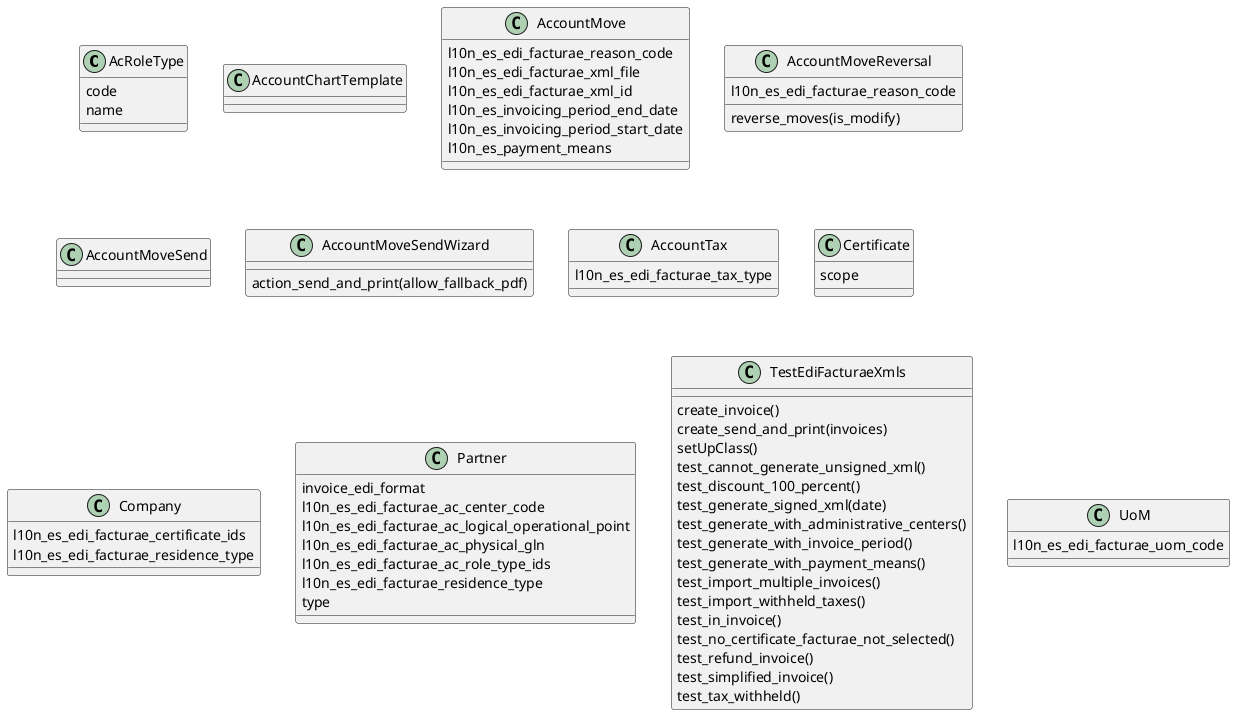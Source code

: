 @startuml classes_l10n_es_edi_facturae
set namespaceSeparator none
class "AcRoleType" as odoo_src.odoo.addons.l10n_es_edi_facturae.models.res_partner.AcRoleType {
  code
  name
}
class "AccountChartTemplate" as odoo_src.odoo.addons.l10n_es_edi_facturae.models.account_chart_template.AccountChartTemplate {
}
class "AccountMove" as odoo_src.odoo.addons.l10n_es_edi_facturae.models.account_move.AccountMove {
  l10n_es_edi_facturae_reason_code
  l10n_es_edi_facturae_xml_file
  l10n_es_edi_facturae_xml_id
  l10n_es_invoicing_period_end_date
  l10n_es_invoicing_period_start_date
  l10n_es_payment_means
}
class "AccountMoveReversal" as odoo_src.odoo.addons.l10n_es_edi_facturae.wizard.account_move_reversal.AccountMoveReversal {
  l10n_es_edi_facturae_reason_code
  reverse_moves(is_modify)
}
class "AccountMoveSend" as odoo_src.odoo.addons.l10n_es_edi_facturae.models.account_move_send.AccountMoveSend {
}
class "AccountMoveSendWizard" as odoo_src.odoo.addons.l10n_es_edi_facturae.wizard.account_move_send_wizard.AccountMoveSendWizard {
  action_send_and_print(allow_fallback_pdf)
}
class "AccountTax" as odoo_src.odoo.addons.l10n_es_edi_facturae.models.account_tax.AccountTax {
  l10n_es_edi_facturae_tax_type
}
class "Certificate" as odoo_src.odoo.addons.l10n_es_edi_facturae.models.certificate.Certificate {
  scope
}
class "Company" as odoo_src.odoo.addons.l10n_es_edi_facturae.models.res_company.Company {
  l10n_es_edi_facturae_certificate_ids
  l10n_es_edi_facturae_residence_type
}
class "Partner" as odoo_src.odoo.addons.l10n_es_edi_facturae.models.res_partner.Partner {
  invoice_edi_format
  l10n_es_edi_facturae_ac_center_code
  l10n_es_edi_facturae_ac_logical_operational_point
  l10n_es_edi_facturae_ac_physical_gln
  l10n_es_edi_facturae_ac_role_type_ids
  l10n_es_edi_facturae_residence_type
  type
}
class "TestEdiFacturaeXmls" as odoo_src.odoo.addons.l10n_es_edi_facturae.tests.test_edi_xml.TestEdiFacturaeXmls {
  create_invoice()
  create_send_and_print(invoices)
  setUpClass()
  test_cannot_generate_unsigned_xml()
  test_discount_100_percent()
  test_generate_signed_xml(date)
  test_generate_with_administrative_centers()
  test_generate_with_invoice_period()
  test_generate_with_payment_means()
  test_import_multiple_invoices()
  test_import_withheld_taxes()
  test_in_invoice()
  test_no_certificate_facturae_not_selected()
  test_refund_invoice()
  test_simplified_invoice()
  test_tax_withheld()
}
class "UoM" as odoo_src.odoo.addons.l10n_es_edi_facturae.models.uom_uom.UoM {
  l10n_es_edi_facturae_uom_code
}
@enduml
